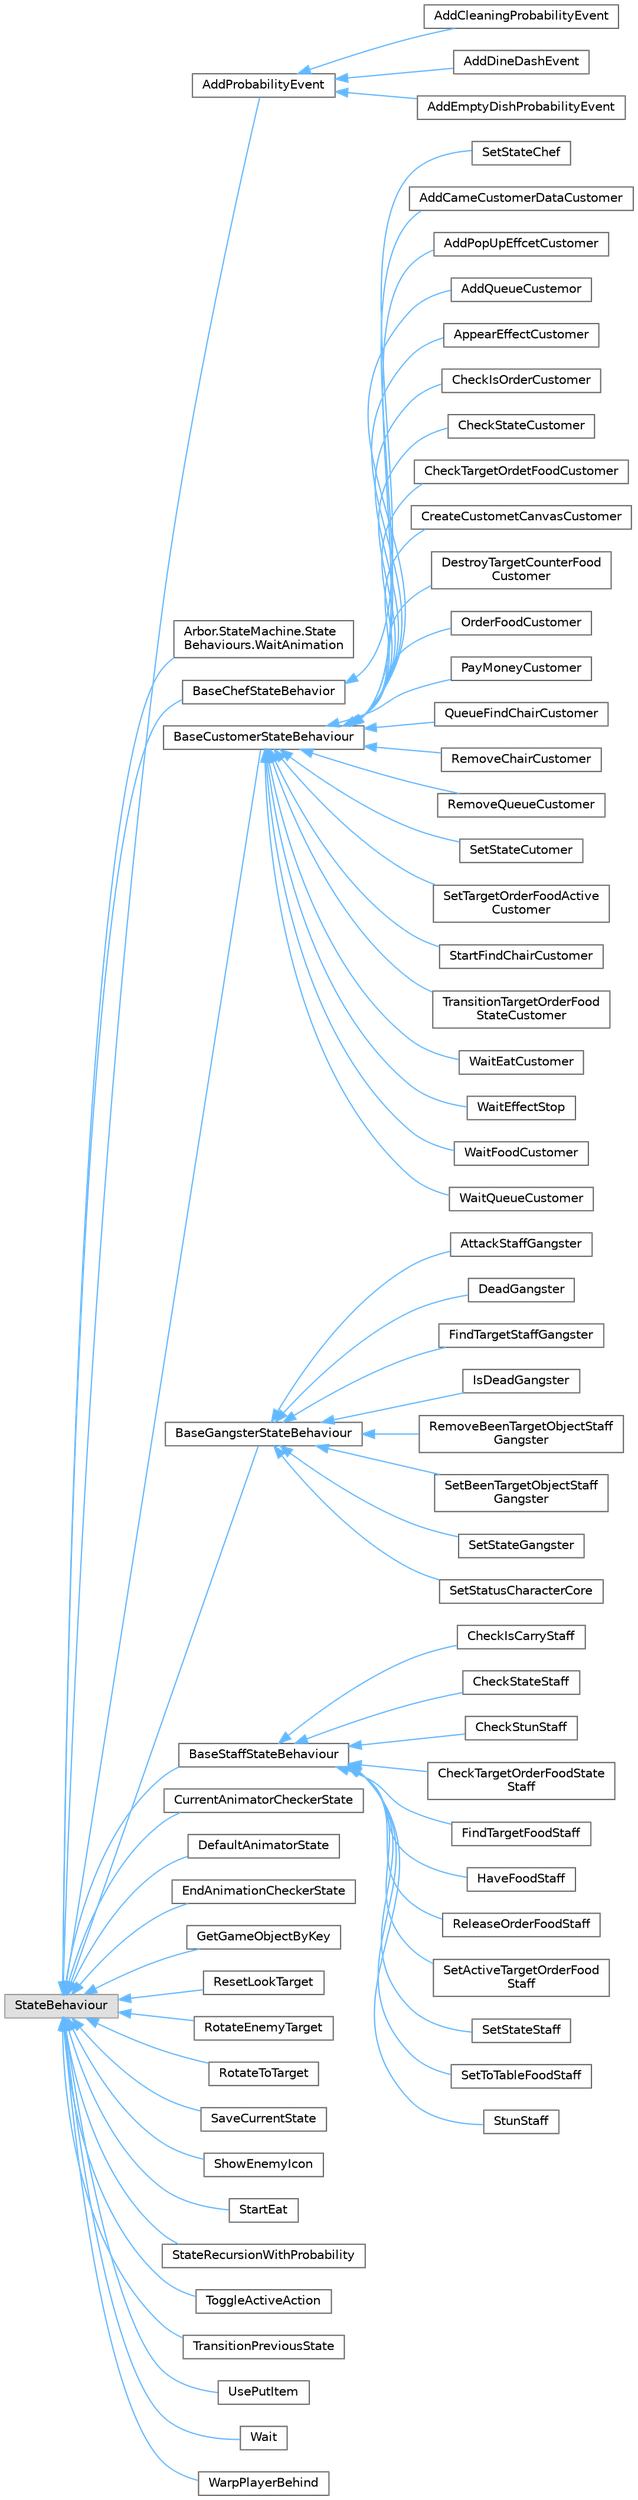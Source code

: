 digraph "クラス階層図"
{
 // LATEX_PDF_SIZE
  bgcolor="transparent";
  edge [fontname=Helvetica,fontsize=10,labelfontname=Helvetica,labelfontsize=10];
  node [fontname=Helvetica,fontsize=10,shape=box,height=0.2,width=0.4];
  rankdir="LR";
  Node0 [id="Node000000",label="StateBehaviour",height=0.2,width=0.4,color="grey60", fillcolor="#E0E0E0", style="filled",tooltip=" "];
  Node0 -> Node1 [id="edge553_Node000000_Node000001",dir="back",color="steelblue1",style="solid",tooltip=" "];
  Node1 [id="Node000001",label="AddProbabilityEvent",height=0.2,width=0.4,color="grey40", fillcolor="white", style="filled",URL="$class_add_probability_event.html",tooltip="Arbor経由でイベントを発生させる Arborのステートにアタッチして使用 内部インスペクターに BaseManagementEvent.cs を継承したコンポーネントをセットしたオブジェクトのpre..."];
  Node1 -> Node2 [id="edge554_Node000001_Node000002",dir="back",color="steelblue1",style="solid",tooltip=" "];
  Node2 [id="Node000002",label="AddCleaningProbabilityEvent",height=0.2,width=0.4,color="grey40", fillcolor="white", style="filled",URL="$class_add_cleaning_probability_event.html",tooltip="クリーニングイベントを発生させる AddProbabilityEventを継承している Arbor側で紐づけられるイベントスクリプトはCleaningEventにキャストできる必要がある"];
  Node1 -> Node3 [id="edge555_Node000001_Node000003",dir="back",color="steelblue1",style="solid",tooltip=" "];
  Node3 [id="Node000003",label="AddDineDashEvent",height=0.2,width=0.4,color="grey40", fillcolor="white", style="filled",URL="$class_add_dine_dash_event.html",tooltip=" "];
  Node1 -> Node4 [id="edge556_Node000001_Node000004",dir="back",color="steelblue1",style="solid",tooltip=" "];
  Node4 [id="Node000004",label="AddEmptyDishProbabilityEvent",height=0.2,width=0.4,color="grey40", fillcolor="white", style="filled",URL="$class_add_empty_dish_probability_event.html",tooltip=" "];
  Node0 -> Node5 [id="edge557_Node000000_Node000005",dir="back",color="steelblue1",style="solid",tooltip=" "];
  Node5 [id="Node000005",label="Arbor.StateMachine.State\lBehaviours.WaitAnimation",height=0.2,width=0.4,color="grey40", fillcolor="white", style="filled",URL="$class_arbor_1_1_state_machine_1_1_state_behaviours_1_1_wait_animation.html",tooltip=" "];
  Node0 -> Node6 [id="edge558_Node000000_Node000006",dir="back",color="steelblue1",style="solid",tooltip=" "];
  Node6 [id="Node000006",label="BaseChefStateBehavior",height=0.2,width=0.4,color="grey40", fillcolor="white", style="filled",URL="$class_base_chef_state_behavior.html",tooltip=" "];
  Node6 -> Node7 [id="edge559_Node000006_Node000007",dir="back",color="steelblue1",style="solid",tooltip=" "];
  Node7 [id="Node000007",label="SetStateChef",height=0.2,width=0.4,color="grey40", fillcolor="white", style="filled",URL="$class_set_state_chef.html",tooltip=" "];
  Node0 -> Node8 [id="edge560_Node000000_Node000008",dir="back",color="steelblue1",style="solid",tooltip=" "];
  Node8 [id="Node000008",label="BaseCustomerStateBehaviour",height=0.2,width=0.4,color="grey40", fillcolor="white", style="filled",URL="$class_base_customer_state_behaviour.html",tooltip=" "];
  Node8 -> Node9 [id="edge561_Node000008_Node000009",dir="back",color="steelblue1",style="solid",tooltip=" "];
  Node9 [id="Node000009",label="AddCameCustomerDataCustomer",height=0.2,width=0.4,color="grey40", fillcolor="white", style="filled",URL="$class_add_came_customer_data_customer.html",tooltip="経営マネージャーに来客者情報を追加する"];
  Node8 -> Node10 [id="edge562_Node000008_Node000010",dir="back",color="steelblue1",style="solid",tooltip=" "];
  Node10 [id="Node000010",label="AddPopUpEffcetCustomer",height=0.2,width=0.4,color="grey40", fillcolor="white", style="filled",URL="$class_add_pop_up_effcet_customer.html",tooltip=" "];
  Node8 -> Node11 [id="edge563_Node000008_Node000011",dir="back",color="steelblue1",style="solid",tooltip=" "];
  Node11 [id="Node000011",label="AddQueueCustemor",height=0.2,width=0.4,color="grey40", fillcolor="white", style="filled",URL="$class_add_queue_custemor.html",tooltip=" "];
  Node8 -> Node12 [id="edge564_Node000008_Node000012",dir="back",color="steelblue1",style="solid",tooltip=" "];
  Node12 [id="Node000012",label="AppearEffectCustomer",height=0.2,width=0.4,color="grey40", fillcolor="white", style="filled",URL="$class_appear_effect_customer.html",tooltip=" "];
  Node8 -> Node13 [id="edge565_Node000008_Node000013",dir="back",color="steelblue1",style="solid",tooltip=" "];
  Node13 [id="Node000013",label="CheckIsOrderCustomer",height=0.2,width=0.4,color="grey40", fillcolor="white", style="filled",URL="$class_check_is_order_customer.html",tooltip="料理が提供できない状態(在庫切れ)であればステートを遷移"];
  Node8 -> Node14 [id="edge566_Node000008_Node000014",dir="back",color="steelblue1",style="solid",tooltip=" "];
  Node14 [id="Node000014",label="CheckStateCustomer",height=0.2,width=0.4,color="grey40", fillcolor="white", style="filled",URL="$class_check_state_customer.html",tooltip="現在のステートをもとに指定のステートに遷移する"];
  Node8 -> Node15 [id="edge567_Node000008_Node000015",dir="back",color="steelblue1",style="solid",tooltip=" "];
  Node15 [id="Node000015",label="CheckTargetOrdetFoodCustomer",height=0.2,width=0.4,color="grey40", fillcolor="white", style="filled",URL="$class_check_target_ordet_food_customer.html",tooltip=" "];
  Node8 -> Node16 [id="edge568_Node000008_Node000016",dir="back",color="steelblue1",style="solid",tooltip=" "];
  Node16 [id="Node000016",label="CreateCustometCanvasCustomer",height=0.2,width=0.4,color="grey40", fillcolor="white", style="filled",URL="$class_create_customet_canvas_customer.html",tooltip=" "];
  Node8 -> Node17 [id="edge569_Node000008_Node000017",dir="back",color="steelblue1",style="solid",tooltip=" "];
  Node17 [id="Node000017",label="DestroyTargetCounterFood\lCustomer",height=0.2,width=0.4,color="grey40", fillcolor="white", style="filled",URL="$class_destroy_target_counter_food_customer.html",tooltip="ターゲットにしていた料理のインスタンスを削除する"];
  Node8 -> Node18 [id="edge570_Node000008_Node000018",dir="back",color="steelblue1",style="solid",tooltip=" "];
  Node18 [id="Node000018",label="OrderFoodCustomer",height=0.2,width=0.4,color="grey40", fillcolor="white", style="filled",URL="$class_order_food_customer.html",tooltip=" "];
  Node8 -> Node19 [id="edge571_Node000008_Node000019",dir="back",color="steelblue1",style="solid",tooltip=" "];
  Node19 [id="Node000019",label="PayMoneyCustomer",height=0.2,width=0.4,color="grey40", fillcolor="white", style="filled",URL="$class_pay_money_customer.html",tooltip=" "];
  Node8 -> Node20 [id="edge572_Node000008_Node000020",dir="back",color="steelblue1",style="solid",tooltip=" "];
  Node20 [id="Node000020",label="QueueFindChairCustomer",height=0.2,width=0.4,color="grey40", fillcolor="white", style="filled",URL="$class_queue_find_chair_customer.html",tooltip=" "];
  Node8 -> Node21 [id="edge573_Node000008_Node000021",dir="back",color="steelblue1",style="solid",tooltip=" "];
  Node21 [id="Node000021",label="RemoveChairCustomer",height=0.2,width=0.4,color="grey40", fillcolor="white", style="filled",URL="$class_remove_chair_customer.html",tooltip="椅子から客の紐づけを外す"];
  Node8 -> Node22 [id="edge574_Node000008_Node000022",dir="back",color="steelblue1",style="solid",tooltip=" "];
  Node22 [id="Node000022",label="RemoveQueueCustomer",height=0.2,width=0.4,color="grey40", fillcolor="white", style="filled",URL="$class_remove_queue_customer.html",tooltip=" "];
  Node8 -> Node23 [id="edge575_Node000008_Node000023",dir="back",color="steelblue1",style="solid",tooltip=" "];
  Node23 [id="Node000023",label="SetStateCutomer",height=0.2,width=0.4,color="grey40", fillcolor="white", style="filled",URL="$class_set_state_cutomer.html",tooltip="客のステートをセットする"];
  Node8 -> Node24 [id="edge576_Node000008_Node000024",dir="back",color="steelblue1",style="solid",tooltip=" "];
  Node24 [id="Node000024",label="SetTargetOrderFoodActive\lCustomer",height=0.2,width=0.4,color="grey40", fillcolor="white", style="filled",URL="$class_set_target_order_food_active_customer.html",tooltip=" "];
  Node8 -> Node25 [id="edge577_Node000008_Node000025",dir="back",color="steelblue1",style="solid",tooltip=" "];
  Node25 [id="Node000025",label="StartFindChairCustomer",height=0.2,width=0.4,color="grey40", fillcolor="white", style="filled",URL="$class_start_find_chair_customer.html",tooltip=" "];
  Node8 -> Node26 [id="edge578_Node000008_Node000026",dir="back",color="steelblue1",style="solid",tooltip=" "];
  Node26 [id="Node000026",label="TransitionTargetOrderFood\lStateCustomer",height=0.2,width=0.4,color="grey40", fillcolor="white", style="filled",URL="$class_transition_target_order_food_state_customer.html",tooltip=" "];
  Node8 -> Node27 [id="edge579_Node000008_Node000027",dir="back",color="steelblue1",style="solid",tooltip=" "];
  Node27 [id="Node000027",label="WaitEatCustomer",height=0.2,width=0.4,color="grey40", fillcolor="white", style="filled",URL="$class_wait_eat_customer.html",tooltip=" "];
  Node8 -> Node28 [id="edge580_Node000008_Node000028",dir="back",color="steelblue1",style="solid",tooltip=" "];
  Node28 [id="Node000028",label="WaitEffectStop",height=0.2,width=0.4,color="grey40", fillcolor="white", style="filled",URL="$class_wait_effect_stop.html",tooltip=" "];
  Node8 -> Node29 [id="edge581_Node000008_Node000029",dir="back",color="steelblue1",style="solid",tooltip=" "];
  Node29 [id="Node000029",label="WaitFoodCustomer",height=0.2,width=0.4,color="grey40", fillcolor="white", style="filled",URL="$class_wait_food_customer.html",tooltip="料理が運ばれる/怒るまで待つステート"];
  Node8 -> Node30 [id="edge582_Node000008_Node000030",dir="back",color="steelblue1",style="solid",tooltip=" "];
  Node30 [id="Node000030",label="WaitQueueCustomer",height=0.2,width=0.4,color="grey40", fillcolor="white", style="filled",URL="$class_wait_queue_customer.html",tooltip=" "];
  Node0 -> Node31 [id="edge583_Node000000_Node000031",dir="back",color="steelblue1",style="solid",tooltip=" "];
  Node31 [id="Node000031",label="BaseGangsterStateBehaviour",height=0.2,width=0.4,color="grey40", fillcolor="white", style="filled",URL="$class_base_gangster_state_behaviour.html",tooltip=" "];
  Node31 -> Node32 [id="edge584_Node000031_Node000032",dir="back",color="steelblue1",style="solid",tooltip=" "];
  Node32 [id="Node000032",label="AttackStaffGangster",height=0.2,width=0.4,color="grey40", fillcolor="white", style="filled",URL="$class_attack_staff_gangster.html",tooltip="お前はいったい何をしているんだ"];
  Node31 -> Node33 [id="edge585_Node000031_Node000033",dir="back",color="steelblue1",style="solid",tooltip=" "];
  Node33 [id="Node000033",label="DeadGangster",height=0.2,width=0.4,color="grey40", fillcolor="white", style="filled",URL="$class_dead_gangster.html",tooltip=" "];
  Node31 -> Node34 [id="edge586_Node000031_Node000034",dir="back",color="steelblue1",style="solid",tooltip=" "];
  Node34 [id="Node000034",label="FindTargetStaffGangster",height=0.2,width=0.4,color="grey40", fillcolor="white", style="filled",URL="$class_find_target_staff_gangster.html",tooltip=" "];
  Node31 -> Node35 [id="edge587_Node000031_Node000035",dir="back",color="steelblue1",style="solid",tooltip=" "];
  Node35 [id="Node000035",label="IsDeadGangster",height=0.2,width=0.4,color="grey40", fillcolor="white", style="filled",URL="$class_is_dead_gangster.html",tooltip="コア又はステートが死亡状態であればステートを遷移させるステート"];
  Node31 -> Node36 [id="edge588_Node000031_Node000036",dir="back",color="steelblue1",style="solid",tooltip=" "];
  Node36 [id="Node000036",label="RemoveBeenTargetObjectStaff\lGangster",height=0.2,width=0.4,color="grey40", fillcolor="white", style="filled",URL="$class_remove_been_target_object_staff_gangster.html",tooltip=" "];
  Node31 -> Node37 [id="edge589_Node000031_Node000037",dir="back",color="steelblue1",style="solid",tooltip=" "];
  Node37 [id="Node000037",label="SetBeenTargetObjectStaff\lGangster",height=0.2,width=0.4,color="grey40", fillcolor="white", style="filled",URL="$class_set_been_target_object_staff_gangster.html",tooltip=" "];
  Node31 -> Node38 [id="edge590_Node000031_Node000038",dir="back",color="steelblue1",style="solid",tooltip=" "];
  Node38 [id="Node000038",label="SetStateGangster",height=0.2,width=0.4,color="grey40", fillcolor="white", style="filled",URL="$class_set_state_gangster.html",tooltip=" "];
  Node31 -> Node39 [id="edge591_Node000031_Node000039",dir="back",color="steelblue1",style="solid",tooltip=" "];
  Node39 [id="Node000039",label="SetStatusCharacterCore",height=0.2,width=0.4,color="grey40", fillcolor="white", style="filled",URL="$class_set_status_character_core.html",tooltip="CharatcerStatus の 任意の値を設定するステート"];
  Node0 -> Node40 [id="edge592_Node000000_Node000040",dir="back",color="steelblue1",style="solid",tooltip=" "];
  Node40 [id="Node000040",label="BaseStaffStateBehaviour",height=0.2,width=0.4,color="grey40", fillcolor="white", style="filled",URL="$class_base_staff_state_behaviour.html",tooltip=" "];
  Node40 -> Node41 [id="edge593_Node000040_Node000041",dir="back",color="steelblue1",style="solid",tooltip=" "];
  Node41 [id="Node000041",label="CheckIsCarryStaff",height=0.2,width=0.4,color="grey40", fillcolor="white", style="filled",URL="$class_check_is_carry_staff.html",tooltip=" "];
  Node40 -> Node42 [id="edge594_Node000040_Node000042",dir="back",color="steelblue1",style="solid",tooltip=" "];
  Node42 [id="Node000042",label="CheckStateStaff",height=0.2,width=0.4,color="grey40", fillcolor="white", style="filled",URL="$class_check_state_staff.html",tooltip=" "];
  Node40 -> Node43 [id="edge595_Node000040_Node000043",dir="back",color="steelblue1",style="solid",tooltip=" "];
  Node43 [id="Node000043",label="CheckStunStaff",height=0.2,width=0.4,color="grey40", fillcolor="white", style="filled",URL="$class_check_stun_staff.html",tooltip=" "];
  Node40 -> Node44 [id="edge596_Node000040_Node000044",dir="back",color="steelblue1",style="solid",tooltip=" "];
  Node44 [id="Node000044",label="CheckTargetOrderFoodState\lStaff",height=0.2,width=0.4,color="grey40", fillcolor="white", style="filled",URL="$class_check_target_order_food_state_staff.html",tooltip=" "];
  Node40 -> Node45 [id="edge597_Node000040_Node000045",dir="back",color="steelblue1",style="solid",tooltip=" "];
  Node45 [id="Node000045",label="FindTargetFoodStaff",height=0.2,width=0.4,color="grey40", fillcolor="white", style="filled",URL="$class_find_target_food_staff.html",tooltip=" "];
  Node40 -> Node46 [id="edge598_Node000040_Node000046",dir="back",color="steelblue1",style="solid",tooltip=" "];
  Node46 [id="Node000046",label="HaveFoodStaff",height=0.2,width=0.4,color="grey40", fillcolor="white", style="filled",URL="$class_have_food_staff.html",tooltip=" "];
  Node40 -> Node47 [id="edge599_Node000040_Node000047",dir="back",color="steelblue1",style="solid",tooltip=" "];
  Node47 [id="Node000047",label="ReleaseOrderFoodStaff",height=0.2,width=0.4,color="grey40", fillcolor="white", style="filled",URL="$class_release_order_food_staff.html",tooltip=" "];
  Node40 -> Node48 [id="edge600_Node000040_Node000048",dir="back",color="steelblue1",style="solid",tooltip=" "];
  Node48 [id="Node000048",label="SetActiveTargetOrderFood\lStaff",height=0.2,width=0.4,color="grey40", fillcolor="white", style="filled",URL="$class_set_active_target_order_food_staff.html",tooltip=" "];
  Node40 -> Node49 [id="edge601_Node000040_Node000049",dir="back",color="steelblue1",style="solid",tooltip=" "];
  Node49 [id="Node000049",label="SetStateStaff",height=0.2,width=0.4,color="grey40", fillcolor="white", style="filled",URL="$class_set_state_staff.html",tooltip=" "];
  Node40 -> Node50 [id="edge602_Node000040_Node000050",dir="back",color="steelblue1",style="solid",tooltip=" "];
  Node50 [id="Node000050",label="SetToTableFoodStaff",height=0.2,width=0.4,color="grey40", fillcolor="white", style="filled",URL="$class_set_to_table_food_staff.html",tooltip=" "];
  Node40 -> Node51 [id="edge603_Node000040_Node000051",dir="back",color="steelblue1",style="solid",tooltip=" "];
  Node51 [id="Node000051",label="StunStaff",height=0.2,width=0.4,color="grey40", fillcolor="white", style="filled",URL="$class_stun_staff.html",tooltip="使われてない説"];
  Node0 -> Node52 [id="edge604_Node000000_Node000052",dir="back",color="steelblue1",style="solid",tooltip=" "];
  Node52 [id="Node000052",label="CurrentAnimatorCheckerState",height=0.2,width=0.4,color="grey40", fillcolor="white", style="filled",URL="$class_current_animator_checker_state.html",tooltip="現在のアニメーターを確認し、指定のアニメーションであればステートを遷移するステート"];
  Node0 -> Node53 [id="edge605_Node000000_Node000053",dir="back",color="steelblue1",style="solid",tooltip=" "];
  Node53 [id="Node000053",label="DefaultAnimatorState",height=0.2,width=0.4,color="grey40", fillcolor="white", style="filled",URL="$class_default_animator_state.html",tooltip=" "];
  Node0 -> Node54 [id="edge606_Node000000_Node000054",dir="back",color="steelblue1",style="solid",tooltip=" "];
  Node54 [id="Node000054",label="EndAnimationCheckerState",height=0.2,width=0.4,color="grey40", fillcolor="white", style="filled",URL="$class_end_animation_checker_state.html",tooltip="アニメーションが終了したか/前のアニメーションから変更されたかを確認するステート"];
  Node0 -> Node55 [id="edge607_Node000000_Node000055",dir="back",color="steelblue1",style="solid",tooltip=" "];
  Node55 [id="Node000055",label="GetGameObjectByKey",height=0.2,width=0.4,color="grey40", fillcolor="white", style="filled",URL="$class_get_game_object_by_key.html",tooltip="GameObjectRegistry から指定のキーで GameObject を取得するスクリプト 取得失敗時は警告を表示する @Attention GameObjectRegistry コンポーネント..."];
  Node0 -> Node56 [id="edge608_Node000000_Node000056",dir="back",color="steelblue1",style="solid",tooltip=" "];
  Node56 [id="Node000056",label="ResetLookTarget",height=0.2,width=0.4,color="grey40", fillcolor="white", style="filled",URL="$class_reset_look_target.html",tooltip=" "];
  Node0 -> Node57 [id="edge609_Node000000_Node000057",dir="back",color="steelblue1",style="solid",tooltip=" "];
  Node57 [id="Node000057",label="RotateEnemyTarget",height=0.2,width=0.4,color="grey40", fillcolor="white", style="filled",URL="$class_rotate_enemy_target.html",tooltip=" "];
  Node0 -> Node58 [id="edge610_Node000000_Node000058",dir="back",color="steelblue1",style="solid",tooltip=" "];
  Node58 [id="Node000058",label="RotateToTarget",height=0.2,width=0.4,color="grey40", fillcolor="white", style="filled",URL="$class_rotate_to_target.html",tooltip=" "];
  Node0 -> Node59 [id="edge611_Node000000_Node000059",dir="back",color="steelblue1",style="solid",tooltip=" "];
  Node59 [id="Node000059",label="SaveCurrentState",height=0.2,width=0.4,color="grey40", fillcolor="white", style="filled",URL="$class_save_current_state.html",tooltip=" "];
  Node0 -> Node60 [id="edge612_Node000000_Node000060",dir="back",color="steelblue1",style="solid",tooltip=" "];
  Node60 [id="Node000060",label="ShowEnemyIcon",height=0.2,width=0.4,color="grey40", fillcolor="white", style="filled",URL="$class_show_enemy_icon.html",tooltip=" "];
  Node0 -> Node61 [id="edge613_Node000000_Node000061",dir="back",color="steelblue1",style="solid",tooltip=" "];
  Node61 [id="Node000061",label="StartEat",height=0.2,width=0.4,color="grey40", fillcolor="white", style="filled",URL="$class_start_eat.html",tooltip=" "];
  Node0 -> Node62 [id="edge614_Node000000_Node000062",dir="back",color="steelblue1",style="solid",tooltip=" "];
  Node62 [id="Node000062",label="StateRecursionWithProbability",height=0.2,width=0.4,color="grey40", fillcolor="white", style="filled",URL="$class_state_recursion_with_probability.html",tooltip="確率で特定のステートに遷移する 確率は0~100の間(int)で設定する 抽選の実行タイミングはOnStateBeginとOnStateUpdate"];
  Node0 -> Node63 [id="edge615_Node000000_Node000063",dir="back",color="steelblue1",style="solid",tooltip=" "];
  Node63 [id="Node000063",label="ToggleActiveAction",height=0.2,width=0.4,color="grey40", fillcolor="white", style="filled",URL="$class_toggle_active_action.html",tooltip="指定のGameObjectのアクティブ状態を切り替えるスクリプト"];
  Node0 -> Node64 [id="edge616_Node000000_Node000064",dir="back",color="steelblue1",style="solid",tooltip=" "];
  Node64 [id="Node000064",label="TransitionPreviousState",height=0.2,width=0.4,color="grey40", fillcolor="white", style="filled",URL="$class_transition_previous_state.html",tooltip=" "];
  Node0 -> Node65 [id="edge617_Node000000_Node000065",dir="back",color="steelblue1",style="solid",tooltip=" "];
  Node65 [id="Node000065",label="UsePutItem",height=0.2,width=0.4,color="grey40", fillcolor="white", style="filled",URL="$class_use_put_item.html",tooltip="敵が料理を食べる処理　伊波"];
  Node0 -> Node66 [id="edge618_Node000000_Node000066",dir="back",color="steelblue1",style="solid",tooltip=" "];
  Node66 [id="Node000066",label="Wait",height=0.2,width=0.4,color="grey40", fillcolor="white", style="filled",URL="$class_wait.html",tooltip=" "];
  Node0 -> Node67 [id="edge619_Node000000_Node000067",dir="back",color="steelblue1",style="solid",tooltip=" "];
  Node67 [id="Node000067",label="WarpPlayerBehind",height=0.2,width=0.4,color="grey40", fillcolor="white", style="filled",URL="$class_warp_player_behind.html",tooltip=" "];
}
